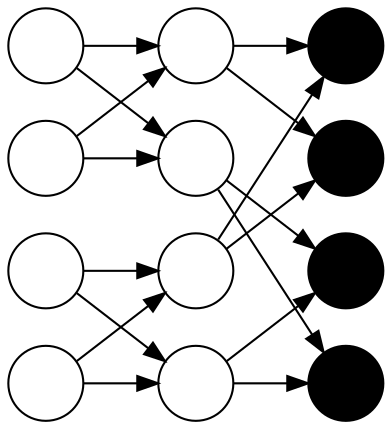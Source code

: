 strict digraph Maximal
{
	graph [rankdir="LR"];

	0 [label="",shape="circle"];
	1 [label="",shape="circle"];
	2 [label="",shape="circle"];
	3 [label="",shape="circle"];
	4 [label="",shape="circle"];
	5 [label="",shape="circle"];
	6 [label="",shape="circle"];
	7 [label="",shape="circle"];
	8 [label="",shape="circle"];
	9 [label="",shape="circle"];
	10 [label="",shape="circle"];
	11 [label="",shape="circle"];

	0 -> 4;
	0 -> 5;
	1 -> 4;
	1 -> 5;
	2 -> 6;
	2 -> 7;
	3 -> 6;
	3 -> 7;
	4 -> 8;
	4 -> 9;
	5 -> 10;
	5 -> 11;
	6 -> 8;
	6 -> 9;
	7 -> 10;
	7 -> 11;

	8 [style="filled",fillcolor="black"];
	9 [style="filled",fillcolor="black"];
	10 [style="filled",fillcolor="black"];
	11 [style="filled",fillcolor="black"];
}